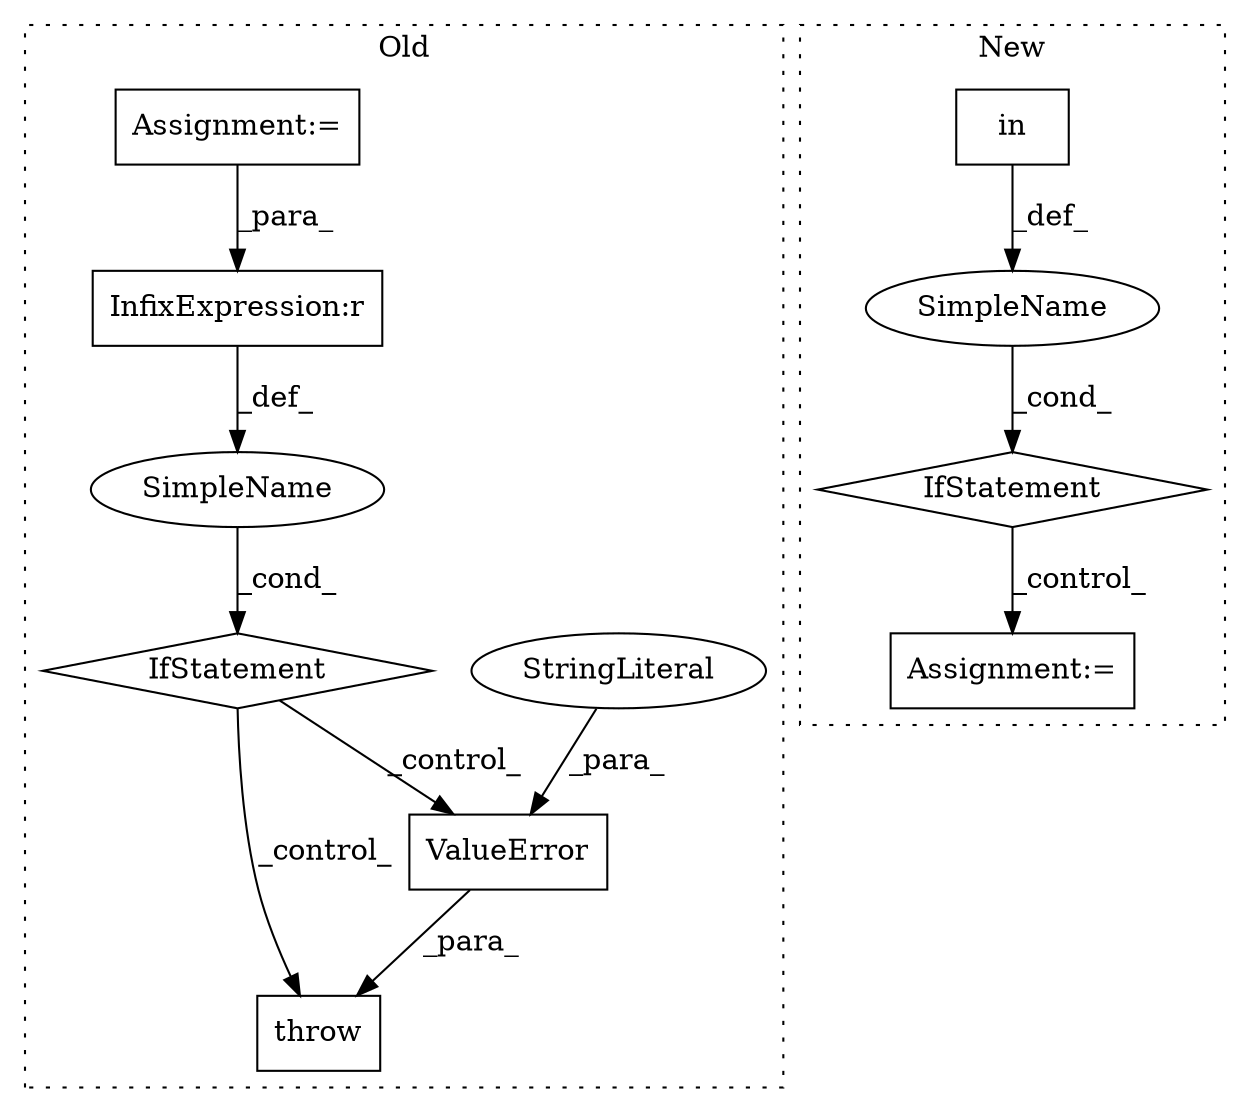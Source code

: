 digraph G {
subgraph cluster0 {
1 [label="throw" a="53" s="21072" l="6" shape="box"];
4 [label="IfStatement" a="25" s="21045,21062" l="4,2" shape="diamond"];
5 [label="SimpleName" a="42" s="" l="" shape="ellipse"];
8 [label="ValueError" a="32" s="21078,21118" l="11,1" shape="box"];
9 [label="StringLiteral" a="45" s="21089" l="29" shape="ellipse"];
10 [label="Assignment:=" a="7" s="20988" l="1" shape="box"];
11 [label="InfixExpression:r" a="27" s="21057" l="4" shape="box"];
label = "Old";
style="dotted";
}
subgraph cluster1 {
2 [label="in" a="105" s="20593" l="35" shape="box"];
3 [label="IfStatement" a="25" s="20583,20629" l="4,2" shape="diamond"];
6 [label="Assignment:=" a="7" s="20896" l="1" shape="box"];
7 [label="SimpleName" a="42" s="" l="" shape="ellipse"];
label = "New";
style="dotted";
}
2 -> 7 [label="_def_"];
3 -> 6 [label="_control_"];
4 -> 8 [label="_control_"];
4 -> 1 [label="_control_"];
5 -> 4 [label="_cond_"];
7 -> 3 [label="_cond_"];
8 -> 1 [label="_para_"];
9 -> 8 [label="_para_"];
10 -> 11 [label="_para_"];
11 -> 5 [label="_def_"];
}